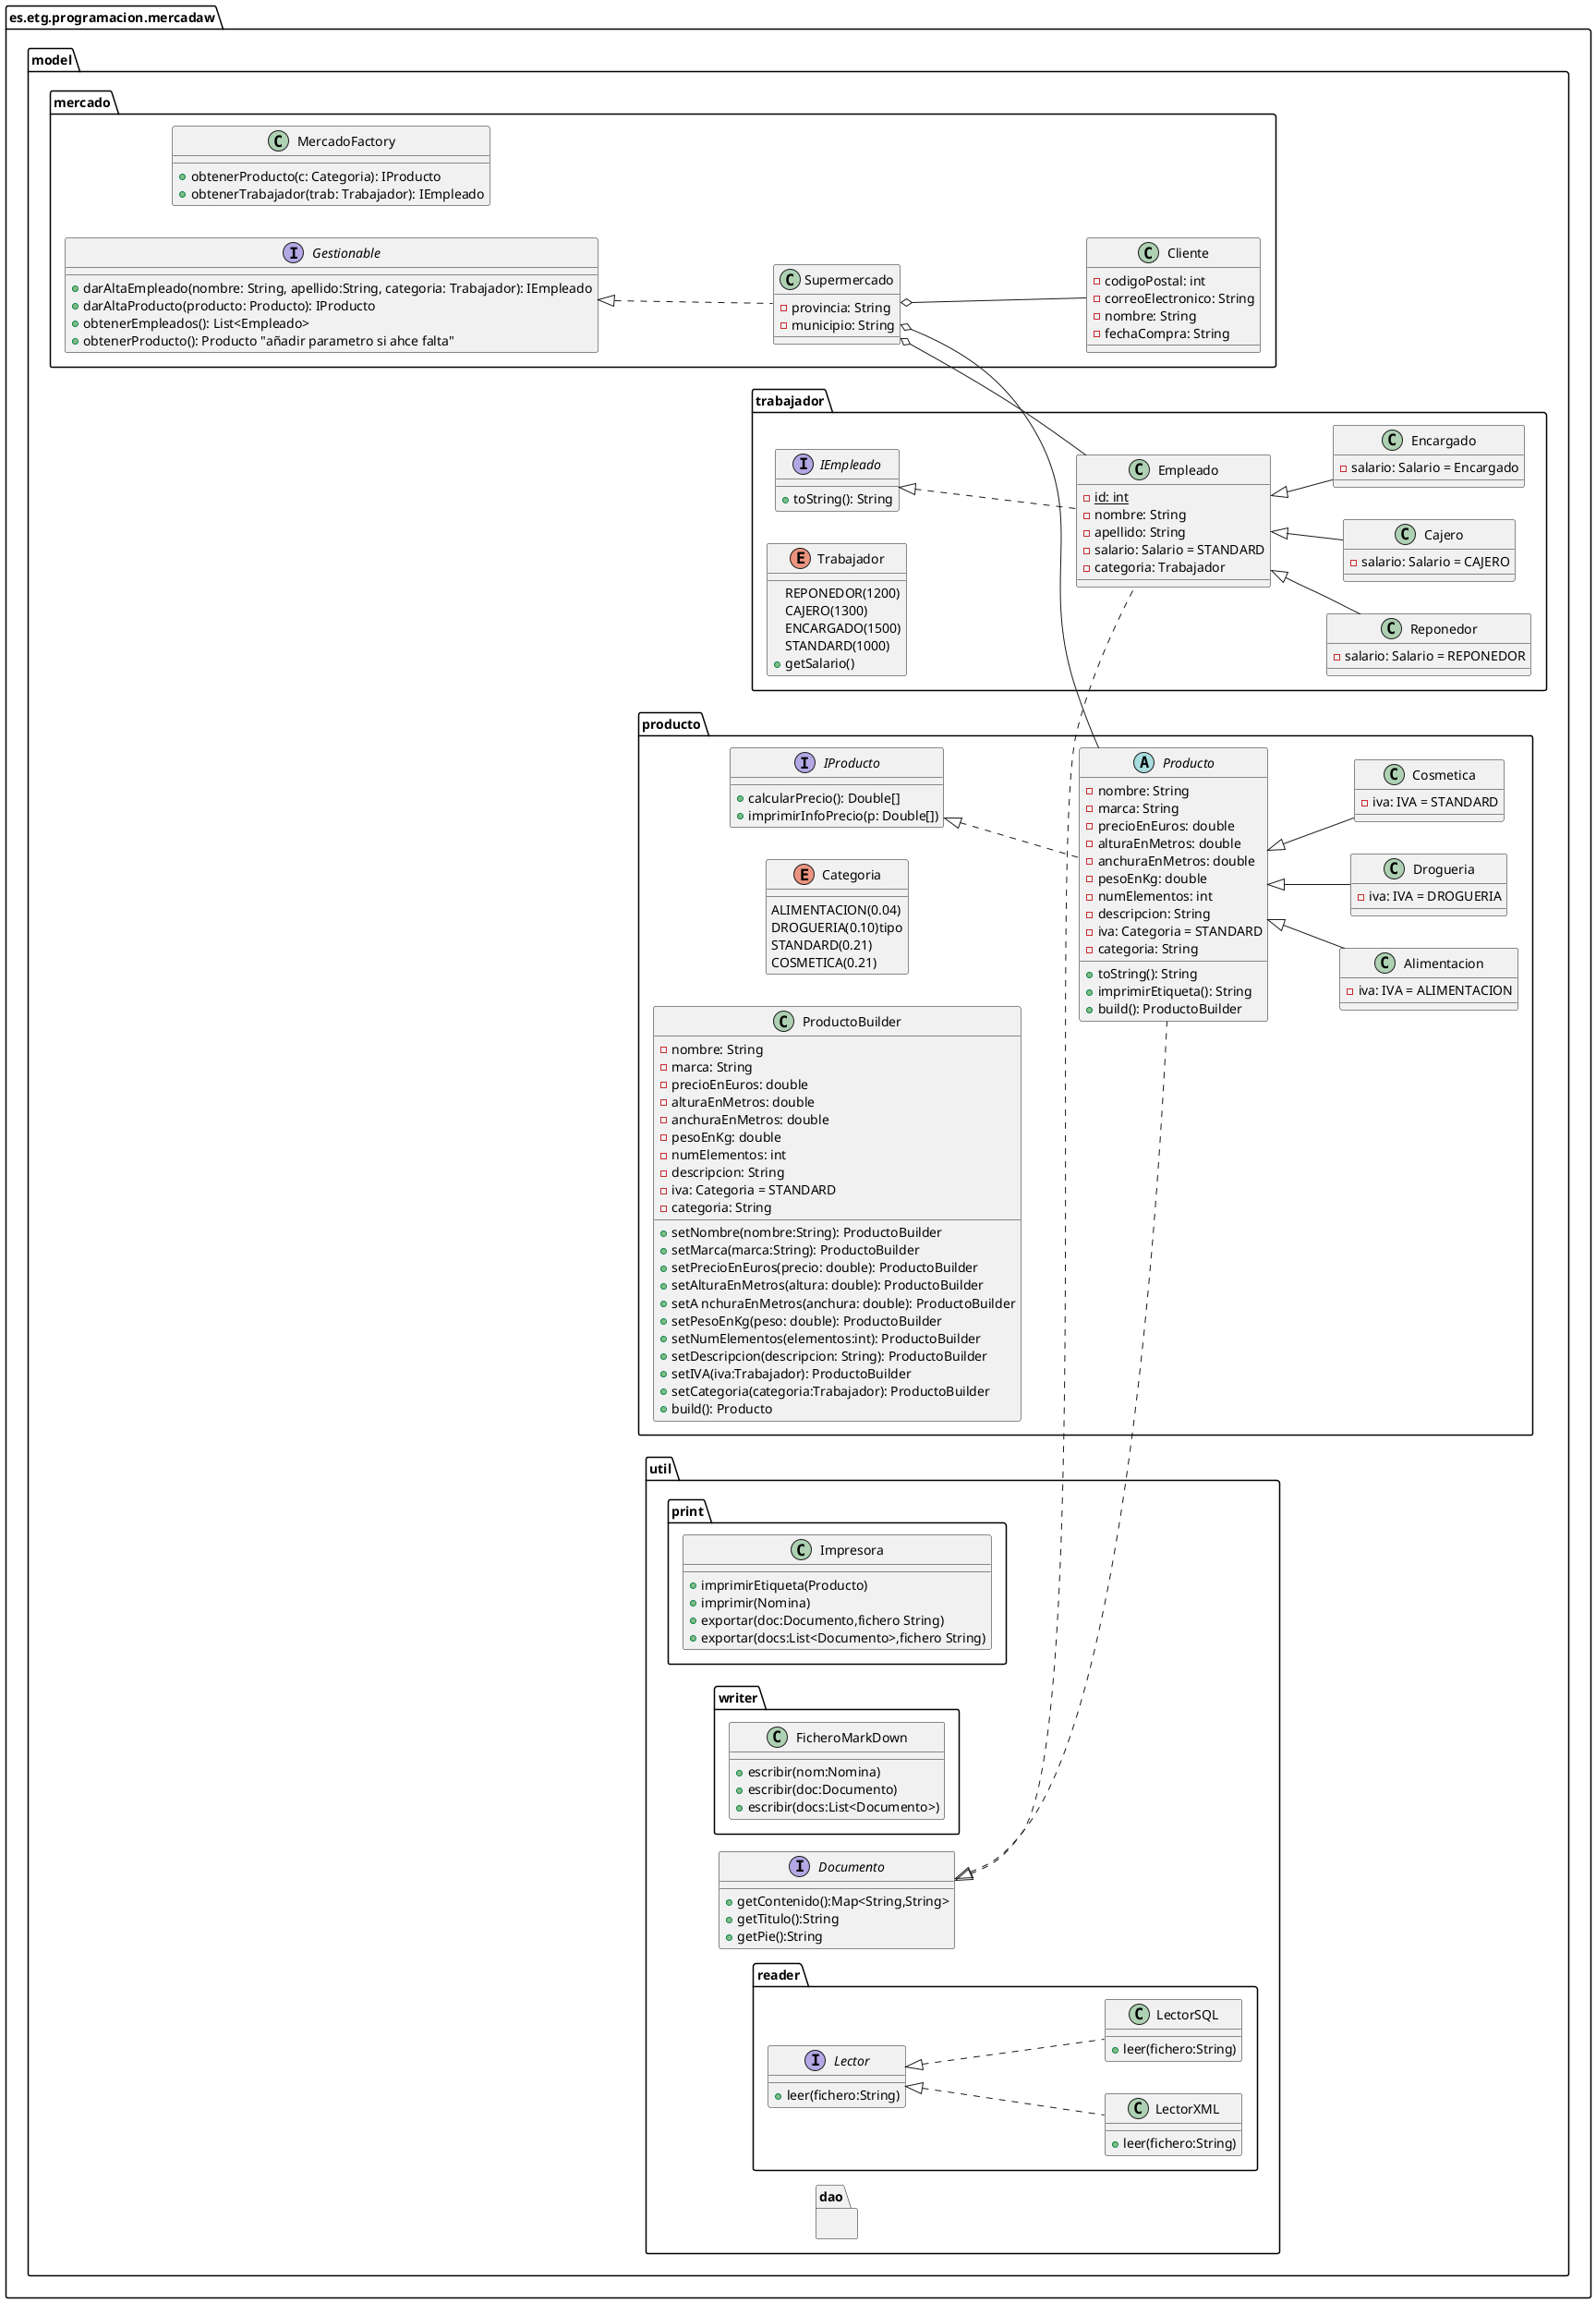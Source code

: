 @startuml Diagrama clases Mercado
set separator none
left to right direction
package es.etg.programacion.mercadaw{
    package model{
        package mercado{
            class Supermercado{
                    -provincia: String
                    -municipio: String
            }       

            
            class Cliente{
                -codigoPostal: int
                -correoElectronico: String
                -nombre: String
                -fechaCompra: String
            }
            
            
            class MercadoFactory{
                +obtenerProducto(c: Categoria): IProducto
                +obtenerTrabajador(trab: Trabajador): IEmpleado
            }
            interface Gestionable{
                +darAltaEmpleado(nombre: String, apellido:String, categoria: Trabajador): IEmpleado
                +darAltaProducto(producto: Producto): IProducto
                +obtenerEmpleados(): List<Empleado>
                +obtenerProducto(): Producto "añadir parametro si ahce falta"

            }
        }
            package producto{
                abstract Producto{
                    -nombre: String
                    -marca: String
                    -precioEnEuros: double
                    -alturaEnMetros: double
                    -anchuraEnMetros: double
                    -pesoEnKg: double
                    -numElementos: int
                    -descripcion: String
                    -iva: Categoria = STANDARD
                    -categoria: String
                    +toString(): String
                    +imprimirEtiqueta(): String
                    +build(): ProductoBuilder
                }

                interface IProducto{
                    +calcularPrecio(): Double[]
                    +imprimirInfoPrecio(p: Double[])
                }
                
                class Alimentacion{
                    -iva: IVA = ALIMENTACION
                }
                class Drogueria{
                    -iva: IVA = DROGUERIA
                }

                class Cosmetica{
                    -iva: IVA = STANDARD
                }
                enum Categoria{
                ALIMENTACION(0.04)
                DROGUERIA(0.10)tipo
                STANDARD(0.21)
                COSMETICA(0.21)

                }
                class ProductoBuilder{
                -nombre: String
                -marca: String
                -precioEnEuros: double
                -alturaEnMetros: double
                -anchuraEnMetros: double
                -pesoEnKg: double
                -numElementos: int
                -descripcion: String
                -iva: Categoria = STANDARD
                -categoria: String
                +setNombre(nombre:String): ProductoBuilder
                +setMarca(marca:String): ProductoBuilder
                +setPrecioEnEuros(precio: double): ProductoBuilder
                +setAlturaEnMetros(altura: double): ProductoBuilder
                +setA nchuraEnMetros(anchura: double): ProductoBuilder
                +setPesoEnKg(peso: double): ProductoBuilder
                +setNumElementos(elementos:int): ProductoBuilder
                +setDescripcion(descripcion: String): ProductoBuilder
                +setIVA(iva:Trabajador): ProductoBuilder
                +setCategoria(categoria:Trabajador): ProductoBuilder
                +build(): Producto
                }
            }
            package trabajador{
                class Empleado{
                    -{static} id: int
                    -nombre: String
                    -apellido: String
                    -salario: Salario = STANDARD
                    -categoria: Trabajador
                }
                class Reponedor{
                    -salario: Salario = REPONEDOR
                }
                class Cajero{
                    -salario: Salario = CAJERO
                }
                class Encargado{
                    -salario: Salario = Encargado
                }

                interface IEmpleado{
                    +toString(): String
                }
                enum Trabajador {
                    REPONEDOR(1200)
                    CAJERO(1300)
                    ENCARGADO(1500)
                    STANDARD(1000)
                    +getSalario()
                }
            }
        
        package util{
            interface Documento{
                +getContenido():Map<String,String>
                +getTitulo():String
                +getPie():String
            }
            package print{
                class Impresora{
                    +imprimirEtiqueta(Producto)
                    +imprimir(Nomina)
                    +exportar(doc:Documento,fichero String)
                    +exportar(docs:List<Documento>,fichero String)
                }
            }
            package writer{
                class FicheroMarkDown{
                    +escribir(nom:Nomina)
                    +escribir(doc:Documento)
                    +escribir(docs:List<Documento>)
                }
            }
            package reader{
                interface Lector{
                    +leer(fichero:String)
                }
                class LectorXML{
                    +leer(fichero:String)
                }
                class LectorSQL{
                    +leer(fichero:String)
                }
                Lector <|.. LectorXML
                Lector <|.. LectorSQL
            }
        Documento <|.. Producto
        Documento <|.. Empleado
        package dao{
             
        }
            
            

    }   
}  

Supermercado o-- Producto
Supermercado o-- Empleado
Supermercado o-- Cliente
IProducto <|.. Producto
Producto <|-- Alimentacion
Producto <|-- Drogueria
Producto <|-- Cosmetica
Empleado <|-- Reponedor
Empleado <|-- Cajero
Empleado <|-- Encargado
Gestionable <|.. Supermercado
IEmpleado <|.. Empleado


@enduml

@startuml Diagrama clases lector
set separator none
package es.etg.daw{

}

@enduml
